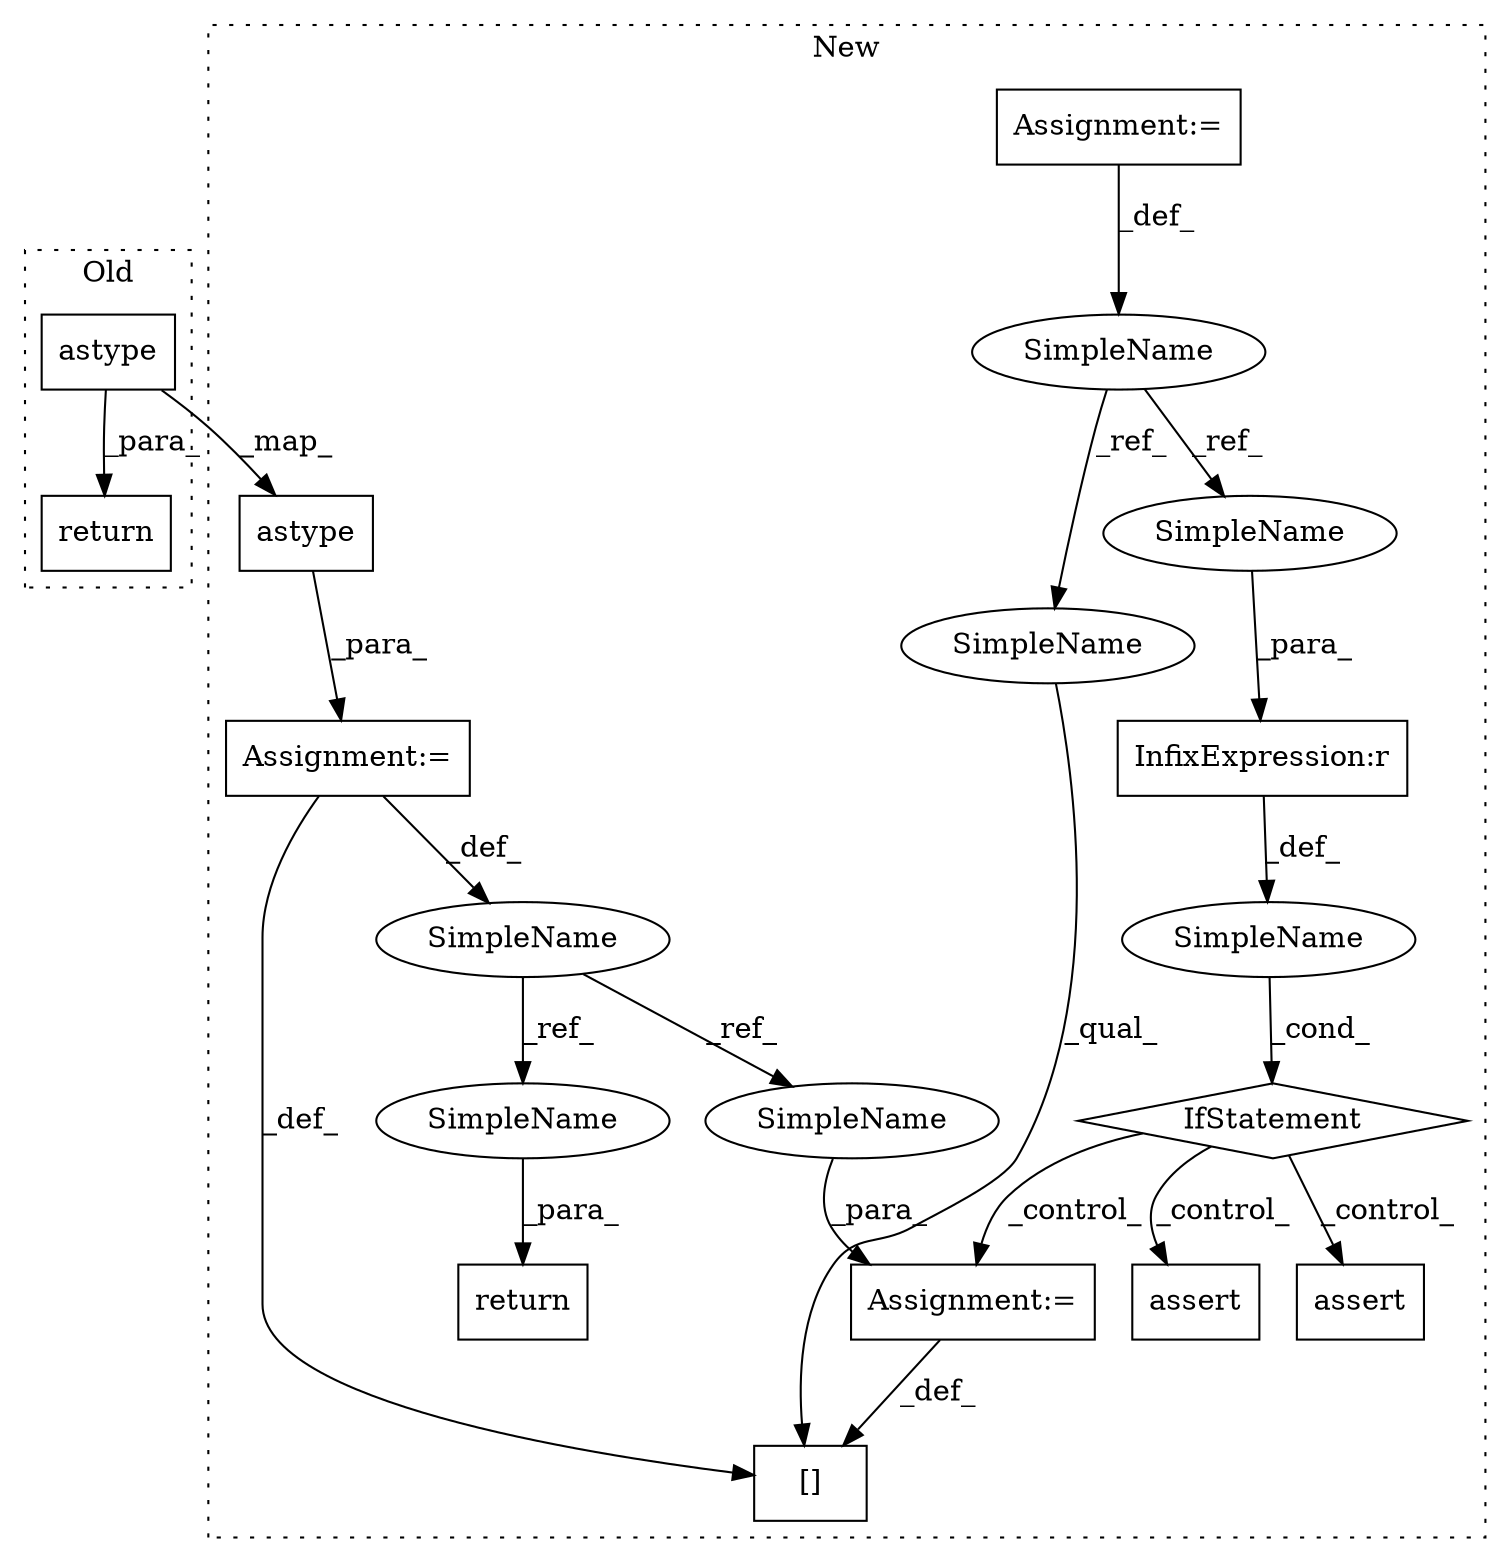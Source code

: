 digraph G {
subgraph cluster0 {
1 [label="return" a="41" s="7178" l="7" shape="box"];
10 [label="astype" a="32" s="7222,7234" l="7,1" shape="box"];
label = "Old";
style="dotted";
}
subgraph cluster1 {
2 [label="assert" a="6" s="8077" l="7" shape="box"];
3 [label="IfStatement" a="25" s="8052,8067" l="4,2" shape="diamond"];
4 [label="SimpleName" a="42" s="" l="" shape="ellipse"];
5 [label="Assignment:=" a="7" s="8374" l="1" shape="box"];
6 [label="InfixExpression:r" a="27" s="8059" l="4" shape="box"];
7 [label="assert" a="6" s="8307" l="7" shape="box"];
8 [label="Assignment:=" a="7" s="7995" l="1" shape="box"];
9 [label="[]" a="2" s="8359,8373" l="4,1" shape="box"];
11 [label="astype" a="32" s="8033,8045" l="7,1" shape="box"];
12 [label="SimpleName" a="42" s="7879" l="3" shape="ellipse"];
13 [label="SimpleName" a="42" s="7989" l="6" shape="ellipse"];
14 [label="return" a="41" s="8393" l="7" shape="box"];
15 [label="Assignment:=" a="7" s="7879" l="3" shape="box"];
16 [label="SimpleName" a="42" s="8359" l="3" shape="ellipse"];
17 [label="SimpleName" a="42" s="8056" l="3" shape="ellipse"];
18 [label="SimpleName" a="42" s="8400" l="6" shape="ellipse"];
19 [label="SimpleName" a="42" s="8375" l="6" shape="ellipse"];
label = "New";
style="dotted";
}
3 -> 7 [label="_control_"];
3 -> 2 [label="_control_"];
3 -> 5 [label="_control_"];
4 -> 3 [label="_cond_"];
5 -> 9 [label="_def_"];
6 -> 4 [label="_def_"];
8 -> 13 [label="_def_"];
8 -> 9 [label="_def_"];
10 -> 1 [label="_para_"];
10 -> 11 [label="_map_"];
11 -> 8 [label="_para_"];
12 -> 16 [label="_ref_"];
12 -> 17 [label="_ref_"];
13 -> 19 [label="_ref_"];
13 -> 18 [label="_ref_"];
15 -> 12 [label="_def_"];
16 -> 9 [label="_qual_"];
17 -> 6 [label="_para_"];
18 -> 14 [label="_para_"];
19 -> 5 [label="_para_"];
}